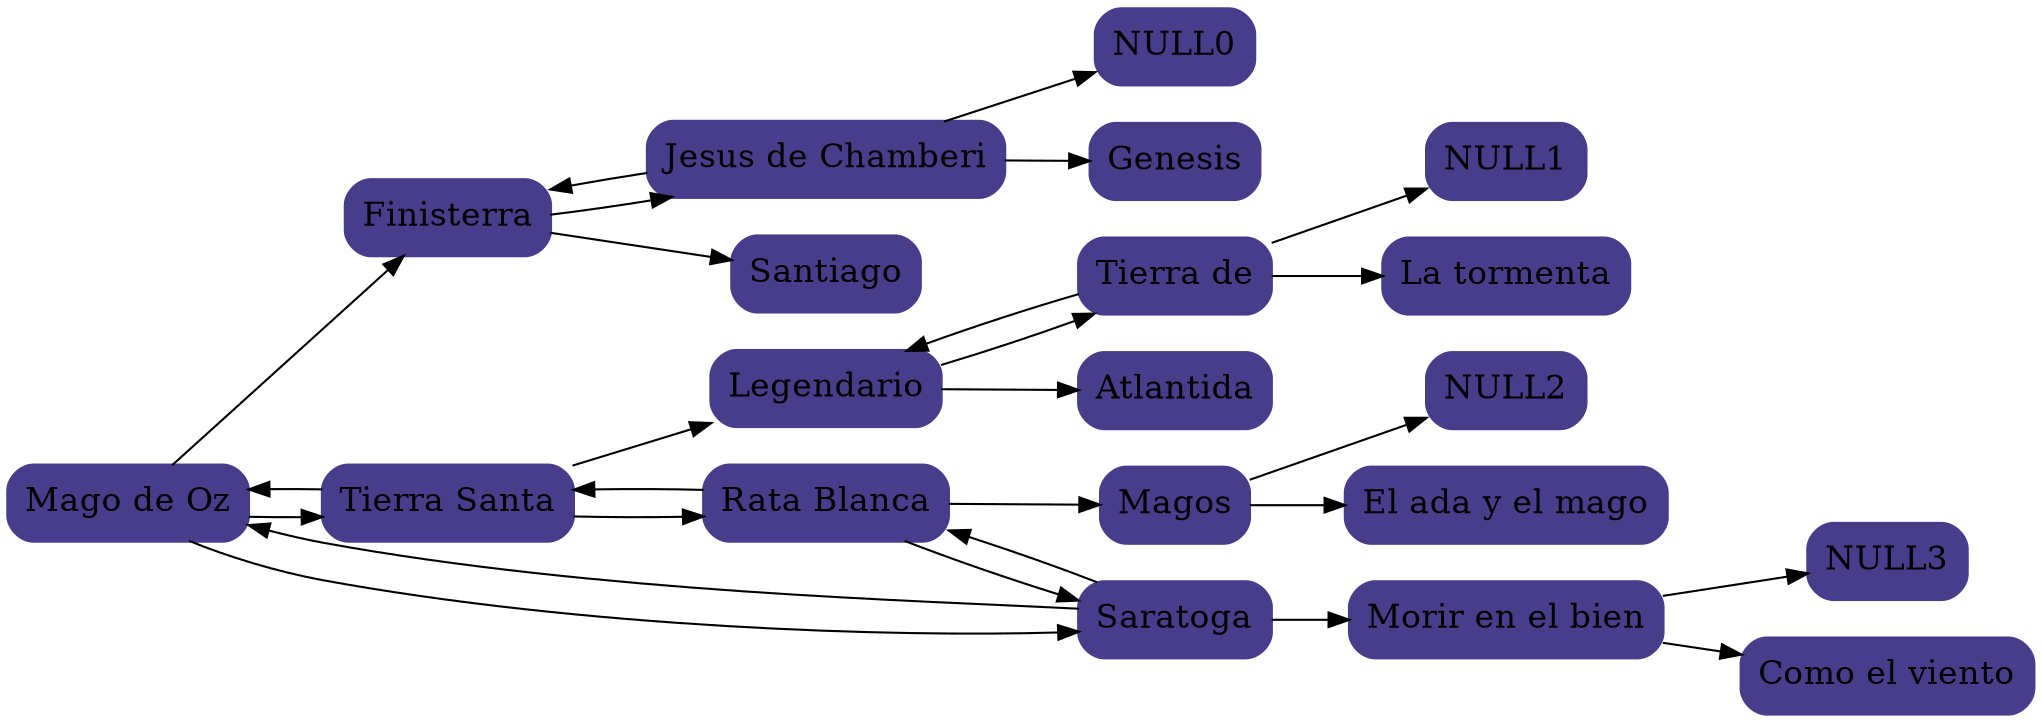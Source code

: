 digraph g {  
 graph [
rankdir= "LR"
];
node [
fontsize = "16"
shape = "Mrecord"
color="darkslateblue"
style ="filled, bold"
];
"node0"
[ label=" Mago de Oz"];
"node0Finisterra"
[ label=" Finisterra"];
"node0Jesus de Chamberi"
[ label=" Jesus de Chamberi"];
"node1"
[ label=" Tierra Santa"];
"node1Legendario"
[ label=" Legendario"];
"node1Tierra de"
[ label=" Tierra de"];
"node2"
[ label=" Rata Blanca"];
"node2Magos"
[ label=" Magos"];
"node3"
[ label=" Saratoga"];
"node3Morir en el bien "
[ label=" Morir en el bien "];
"node0"-> "node1";
"node1"-> "node0";
"node0Finisterra"-> "node0Jesus de Chamberi";
"node0Jesus de Chamberi"-> "node0Finisterra";
"node0Jesus de Chamberi"-> "NULL0";
"node1"-> "node2";
"node2"-> "node1";
"node1Legendario"-> "node1Tierra de";
"node1Tierra de"-> "node1Legendario";
"node1Tierra de"-> "NULL1";
"node2"-> "node3";
"node3"-> "node2";
"node2Magos"-> "NULL2";
"node3Morir en el bien "-> "NULL3";
"node0"-> "node3";
"node3"-> "node0";
"node0"-> "node0Finisterra";
"node1"-> "node1Legendario";
"node2"-> "node2Magos";
"node3"-> "node3Morir en el bien ";
"node0Santiago"
[ label=" Santiago"];
"node1Genesis"
[ label=" Genesis"];
"node2Atlantida"
[ label=" Atlantida"];
"node3La tormenta"
[ label=" La tormenta"];
"node4El ada y el mago"
[ label=" El ada y el mago"];
"node5Como el viento"
[ label=" Como el viento"];
"node0Finisterra"-> "node0Santiago";
"node0Jesus de Chamberi"-> "node1Genesis";
"node1Legendario"-> "node2Atlantida";
"node1Tierra de"-> "node3La tormenta";
"node2Magos"-> "node4El ada y el mago";
"node3Morir en el bien "-> "node5Como el viento";
}